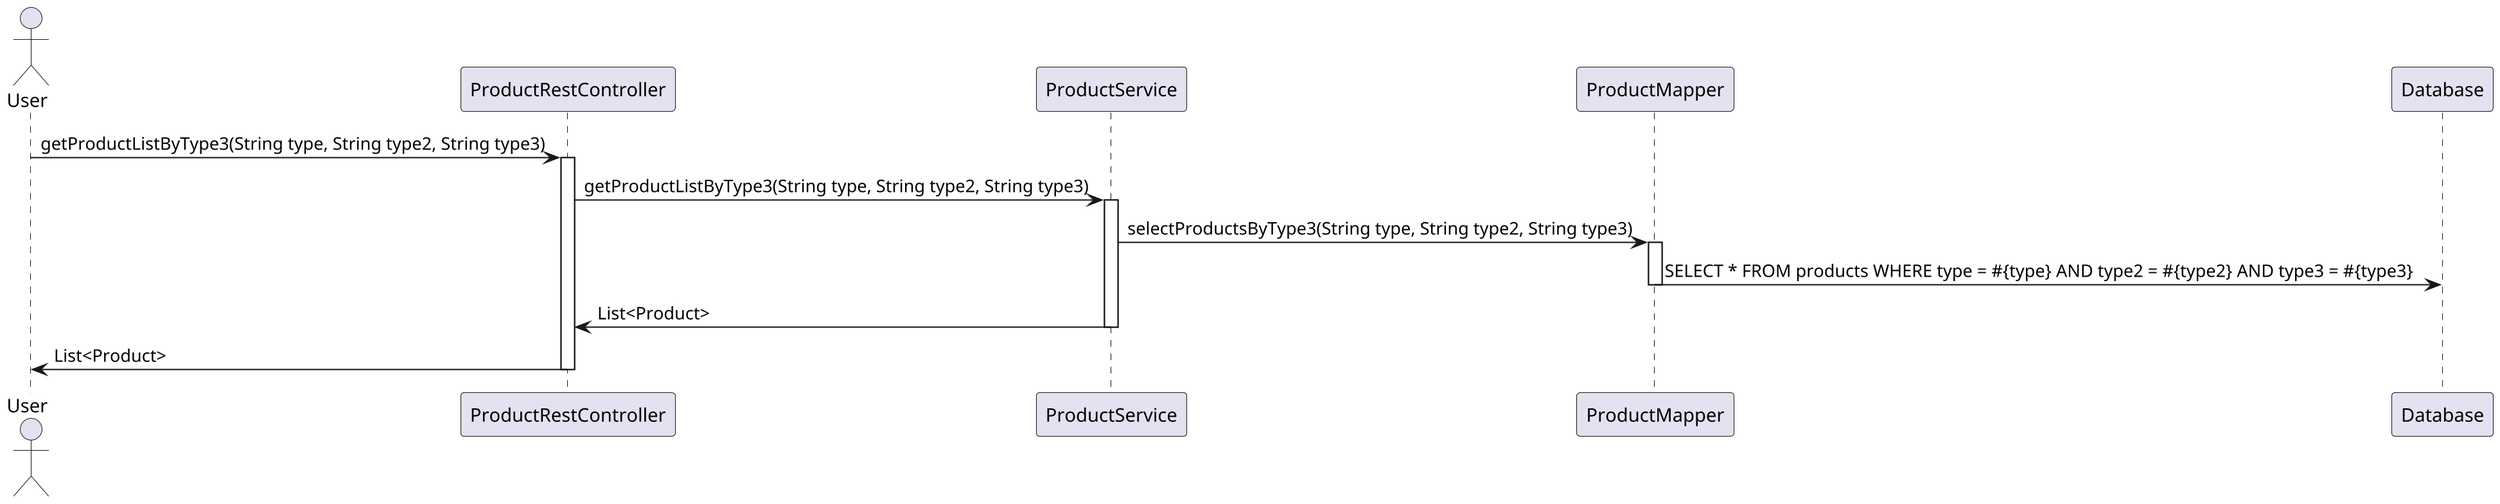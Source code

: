 @startuml
skinparam dpi 200

actor User

User -> ProductRestController : getProductListByType3(String type, String type2, String type3)
activate ProductRestController

ProductRestController -> ProductService : getProductListByType3(String type, String type2, String type3)
activate ProductService

ProductService -> ProductMapper : selectProductsByType3(String type, String type2, String type3)
activate ProductMapper
ProductMapper -> Database : SELECT * FROM products WHERE type = #{type} AND type2 = #{type2} AND type3 = #{type3}
deactivate ProductMapper

ProductService -> ProductRestController : List<Product>
deactivate ProductService

ProductRestController -> User : List<Product>
deactivate ProductRestController

@enduml